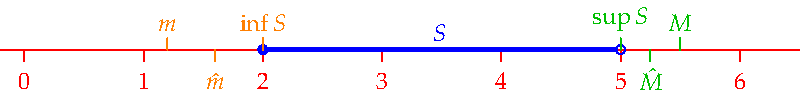 settings.tex="pdflatex";

texpreamble("\usepackage{amsmath}
\usepackage{amsthm,amssymb}
\usepackage{mathpazo}
\usepackage[svgnames]{xcolor}
");
import graph;

size(400);

dotfactor=10;
pen pen=blue+linewidth(2);
draw(Label("$S$",align=N),(2,0)--(4.96,0),pen);
dot((2,0),blue);
dot((5,0),blue,NoFill);

xaxis(-0.2,6.5,red,RightTicks(new real[]{0,1,2,3,4,5,6}));
xtick(Label("$\sup S$",align=N),5,N,heavygreen);
xtick(Label("$\inf S$",align=N),2,N,orange);

real m=2-0.8;
real M=5+0.5;

xtick(Label("$m$",align=N),m,N,orange);
xtick(Label("$M$",align=N),M,N,heavygreen);
xtick(Label("$\hat m$",align=S),0.5(m+2),S,orange);
xtick(Label("$\hat M$",align=S),0.5(M+5),S,heavygreen);




